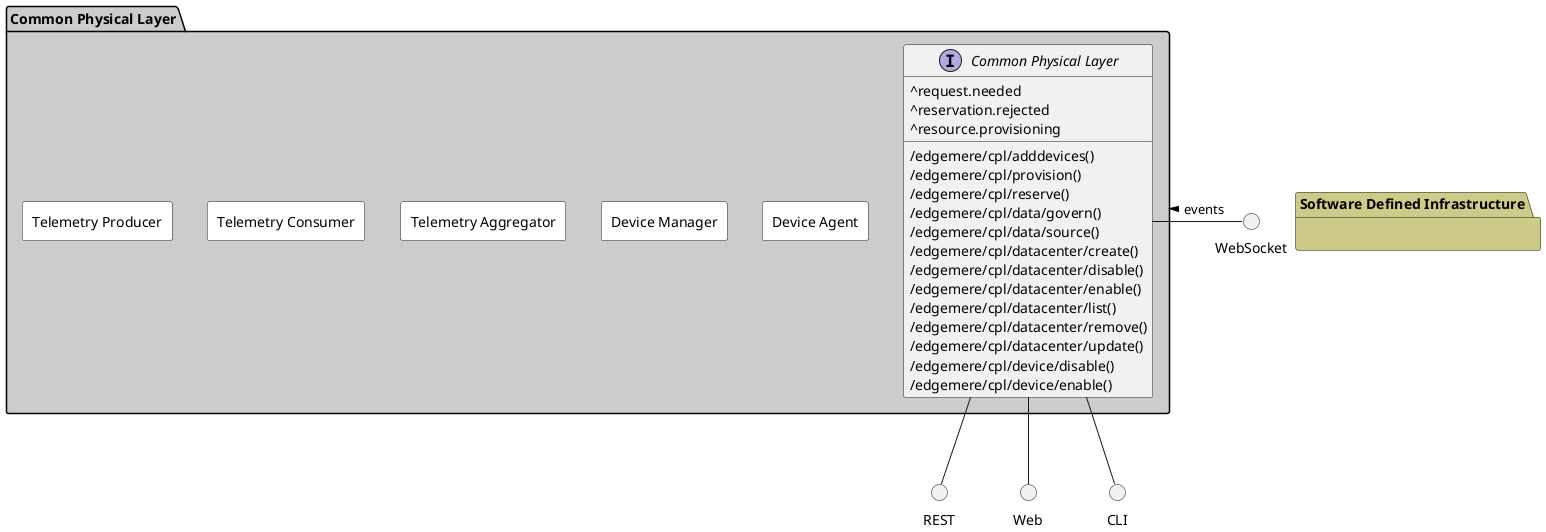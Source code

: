 @startuml


package "Common Physical Layer" #cccccc {

}

package "Software Defined Infrastructure" #cccc88 {

}


package "Common Physical Layer" #cccccc {

    interface "Common Physical Layer" as i {
            ^request.needed
            ^reservation.rejected
            ^resource.provisioning
    
            /edgemere/cpl/adddevices()
            /edgemere/cpl/provision()
            /edgemere/cpl/reserve()
            /edgemere/cpl/data/govern()
            /edgemere/cpl/data/source()
            /edgemere/cpl/datacenter/create()
            /edgemere/cpl/datacenter/disable()
            /edgemere/cpl/datacenter/enable()
            /edgemere/cpl/datacenter/list()
            /edgemere/cpl/datacenter/remove()
            /edgemere/cpl/datacenter/update()
            /edgemere/cpl/device/disable()
            /edgemere/cpl/device/enable()
    
    }
}

circle REST
circle Web
circle CLI
circle WebSocket

i -down- Web
i -down- CLI
i -down- REST
WebSocket -left- i: events >

package "Common Physical Layer" #cccccc {


rectangle "Device Agent" #white {
}

rectangle "Device Manager" #white {
}

rectangle "Telemetry Aggregator" #white {
}

rectangle "Telemetry Consumer" #white {
}

rectangle "Telemetry Producer" #white {
}

}



@enduml
